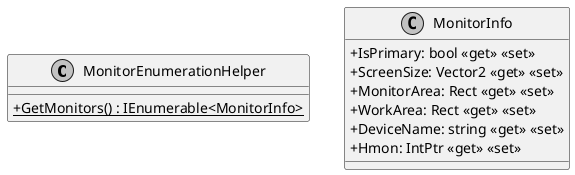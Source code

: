 @startuml
skinparam monochrome true
skinparam classAttributeIconSize 0
!startsub default
class MonitorEnumerationHelper {
    + {static} GetMonitors() : IEnumerable<MonitorInfo>
}

class MonitorInfo {
    + IsPrimary: bool <<get>> <<set>>
    + ScreenSize: Vector2 <<get>> <<set>>
    + MonitorArea: Rect <<get>> <<set>>
    + WorkArea: Rect <<get>> <<set>>
    + DeviceName: string <<get>> <<set>>
    + Hmon: IntPtr <<get>> <<set>>
}
!endsub
@enduml
